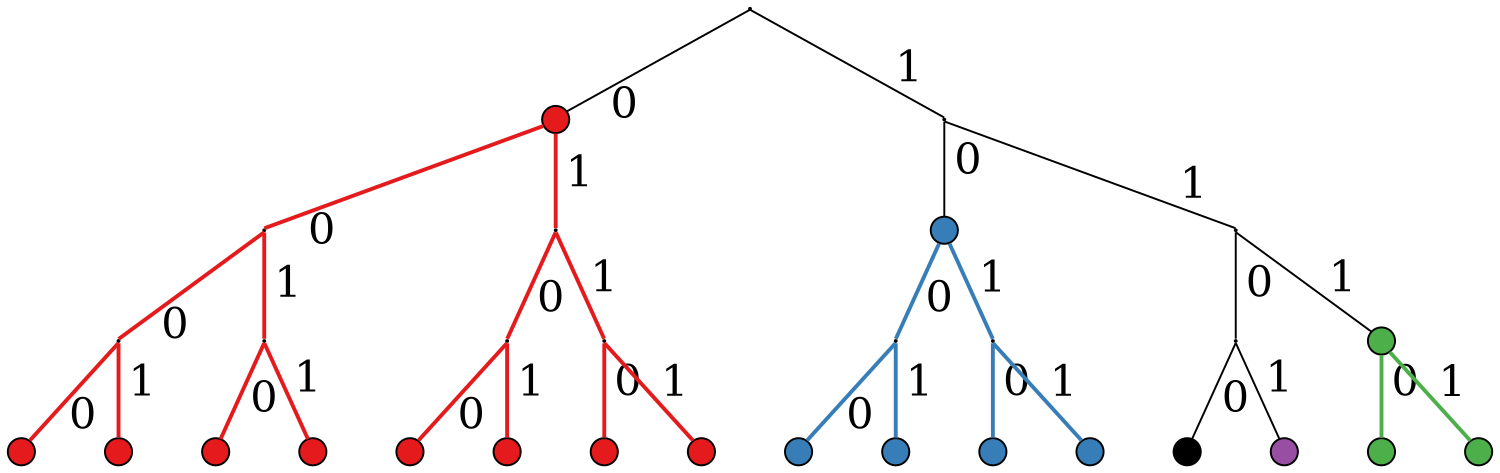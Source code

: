 digraph G {
  size = "10,10";
  ranksep = ".6 equally";
  nodesep = ".5";
  ordering = "out";
  node [shape=circle, height=0, label=""];
  edge [splines=line, labeldistance=3, labelfontsize=22, dir=none];

  root;
  { rank = same; node0; node1 };
  root -> node0 [headlabel="0"];
  root -> node1 [headlabel="1"];

  { rank = same; node00; node01; node10; node11 };
  node0 -> node00 [headlabel="0", color="/set16/1", style=bold];
  node0 -> node01 [headlabel="1", color="/set16/1", style=bold];
  node1 -> node10 [headlabel="0"];
  node1 -> node11 [headlabel="1"];

  { rank = same; node000; node001; node010; node100; node110; node011;
    node101; node111; };
  node00 -> node000 [headlabel="0", color="/set16/1", style=bold];
  node00 -> node001 [headlabel="1", color="/set16/1", style=bold];
  node01 -> node010 [headlabel="0", color="/set16/1", style=bold];
  node01 -> node011 [headlabel="1", color="/set16/1", style=bold];
  node10 -> node100 [headlabel="0", color="/set16/2", style=bold];
  node10 -> node101 [headlabel="1", color="/set16/2", style=bold];
  node11 -> node110 [headlabel="0"];
  node11 -> node111 [headlabel="1"];

  node [style=filled, fillcolor="#EEEEEE", height=.2];
  {
    rank = same;
    node [fillcolor="/set16/1"];
    node0000; node0001 [group=0001]; node0010; node0011; node0100 [group=0100];
    node0101 [group=0101]; node0110 [group=0110]; node0111;
    node [fillcolor="/set16/2"];
    node1000 [group=1000]; node1001 [group=1001]; node1010 [group=1010]; node1011;
    node1100 [fillcolor=black];
    node1101 [fillcolor="/set16/4", group=1101];
    node [fillcolor="/set16/3"];
    node1110 [group=1110]; node1111 [group=1111];
  }
  node000 -> node0000 [headlabel="0", color="/set16/1", style=bold];
  node000 -> node0001 [headlabel="1", color="/set16/1", style=bold];
  node001 -> node0010 [headlabel="0", color="/set16/1", style=bold];
  node001 -> node0011 [headlabel="1", color="/set16/1", style=bold];
  node010 -> node0100 [headlabel="0", color="/set16/1", style=bold];
  node010 -> node0101 [headlabel="1", color="/set16/1", style=bold];
  node011 -> node0110 [headlabel="0", color="/set16/1", style=bold];
  node011 -> node0111 [headlabel="1", color="/set16/1", style=bold];
  node100 -> node1000 [headlabel="0", color="/set16/2", style=bold];
  node100 -> node1001 [headlabel="1", color="/set16/2", style=bold];
  node101 -> node1010 [headlabel="0", color="/set16/2", style=bold];
  node101 -> node1011 [headlabel="1", color="/set16/2", style=bold];
  node110 -> node1100 [headlabel="0"];
  node110 -> node1101 [headlabel="1"];
  node111 -> node1110 [headlabel="0", color="/set16/3", style=bold];
  node111 -> node1111 [headlabel="1", color="/set16/3", style=bold];

  node1101 [fillcolor="/set16/4", height=.2, style=filled];
  node111  [fillcolor="/set16/3", height=.2, style=filled];
  node10   [fillcolor="/set16/2", height=.2, style=filled];
  node0    [fillcolor="/set16/1", height=.2, style=filled];
}
